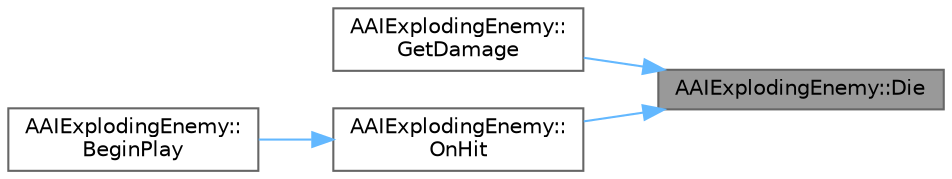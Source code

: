 digraph "AAIExplodingEnemy::Die"
{
 // LATEX_PDF_SIZE
  bgcolor="transparent";
  edge [fontname=Helvetica,fontsize=10,labelfontname=Helvetica,labelfontsize=10];
  node [fontname=Helvetica,fontsize=10,shape=box,height=0.2,width=0.4];
  rankdir="RL";
  Node1 [id="Node000001",label="AAIExplodingEnemy::Die",height=0.2,width=0.4,color="gray40", fillcolor="grey60", style="filled", fontcolor="black",tooltip=" "];
  Node1 -> Node2 [id="edge1_Node000001_Node000002",dir="back",color="steelblue1",style="solid",tooltip=" "];
  Node2 [id="Node000002",label="AAIExplodingEnemy::\lGetDamage",height=0.2,width=0.4,color="grey40", fillcolor="white", style="filled",URL="$class_a_a_i_exploding_enemy.html#a53a7a4a355e183be1ce6ea173a6aa0a7",tooltip=" "];
  Node1 -> Node3 [id="edge2_Node000001_Node000003",dir="back",color="steelblue1",style="solid",tooltip=" "];
  Node3 [id="Node000003",label="AAIExplodingEnemy::\lOnHit",height=0.2,width=0.4,color="grey40", fillcolor="white", style="filled",URL="$class_a_a_i_exploding_enemy.html#a6953dd0c5ad9c9988ac92db18a892350",tooltip=" "];
  Node3 -> Node4 [id="edge3_Node000003_Node000004",dir="back",color="steelblue1",style="solid",tooltip=" "];
  Node4 [id="Node000004",label="AAIExplodingEnemy::\lBeginPlay",height=0.2,width=0.4,color="grey40", fillcolor="white", style="filled",URL="$class_a_a_i_exploding_enemy.html#a8b1110d8b16fbe7dfa468fd9afad64bf",tooltip=" "];
}
